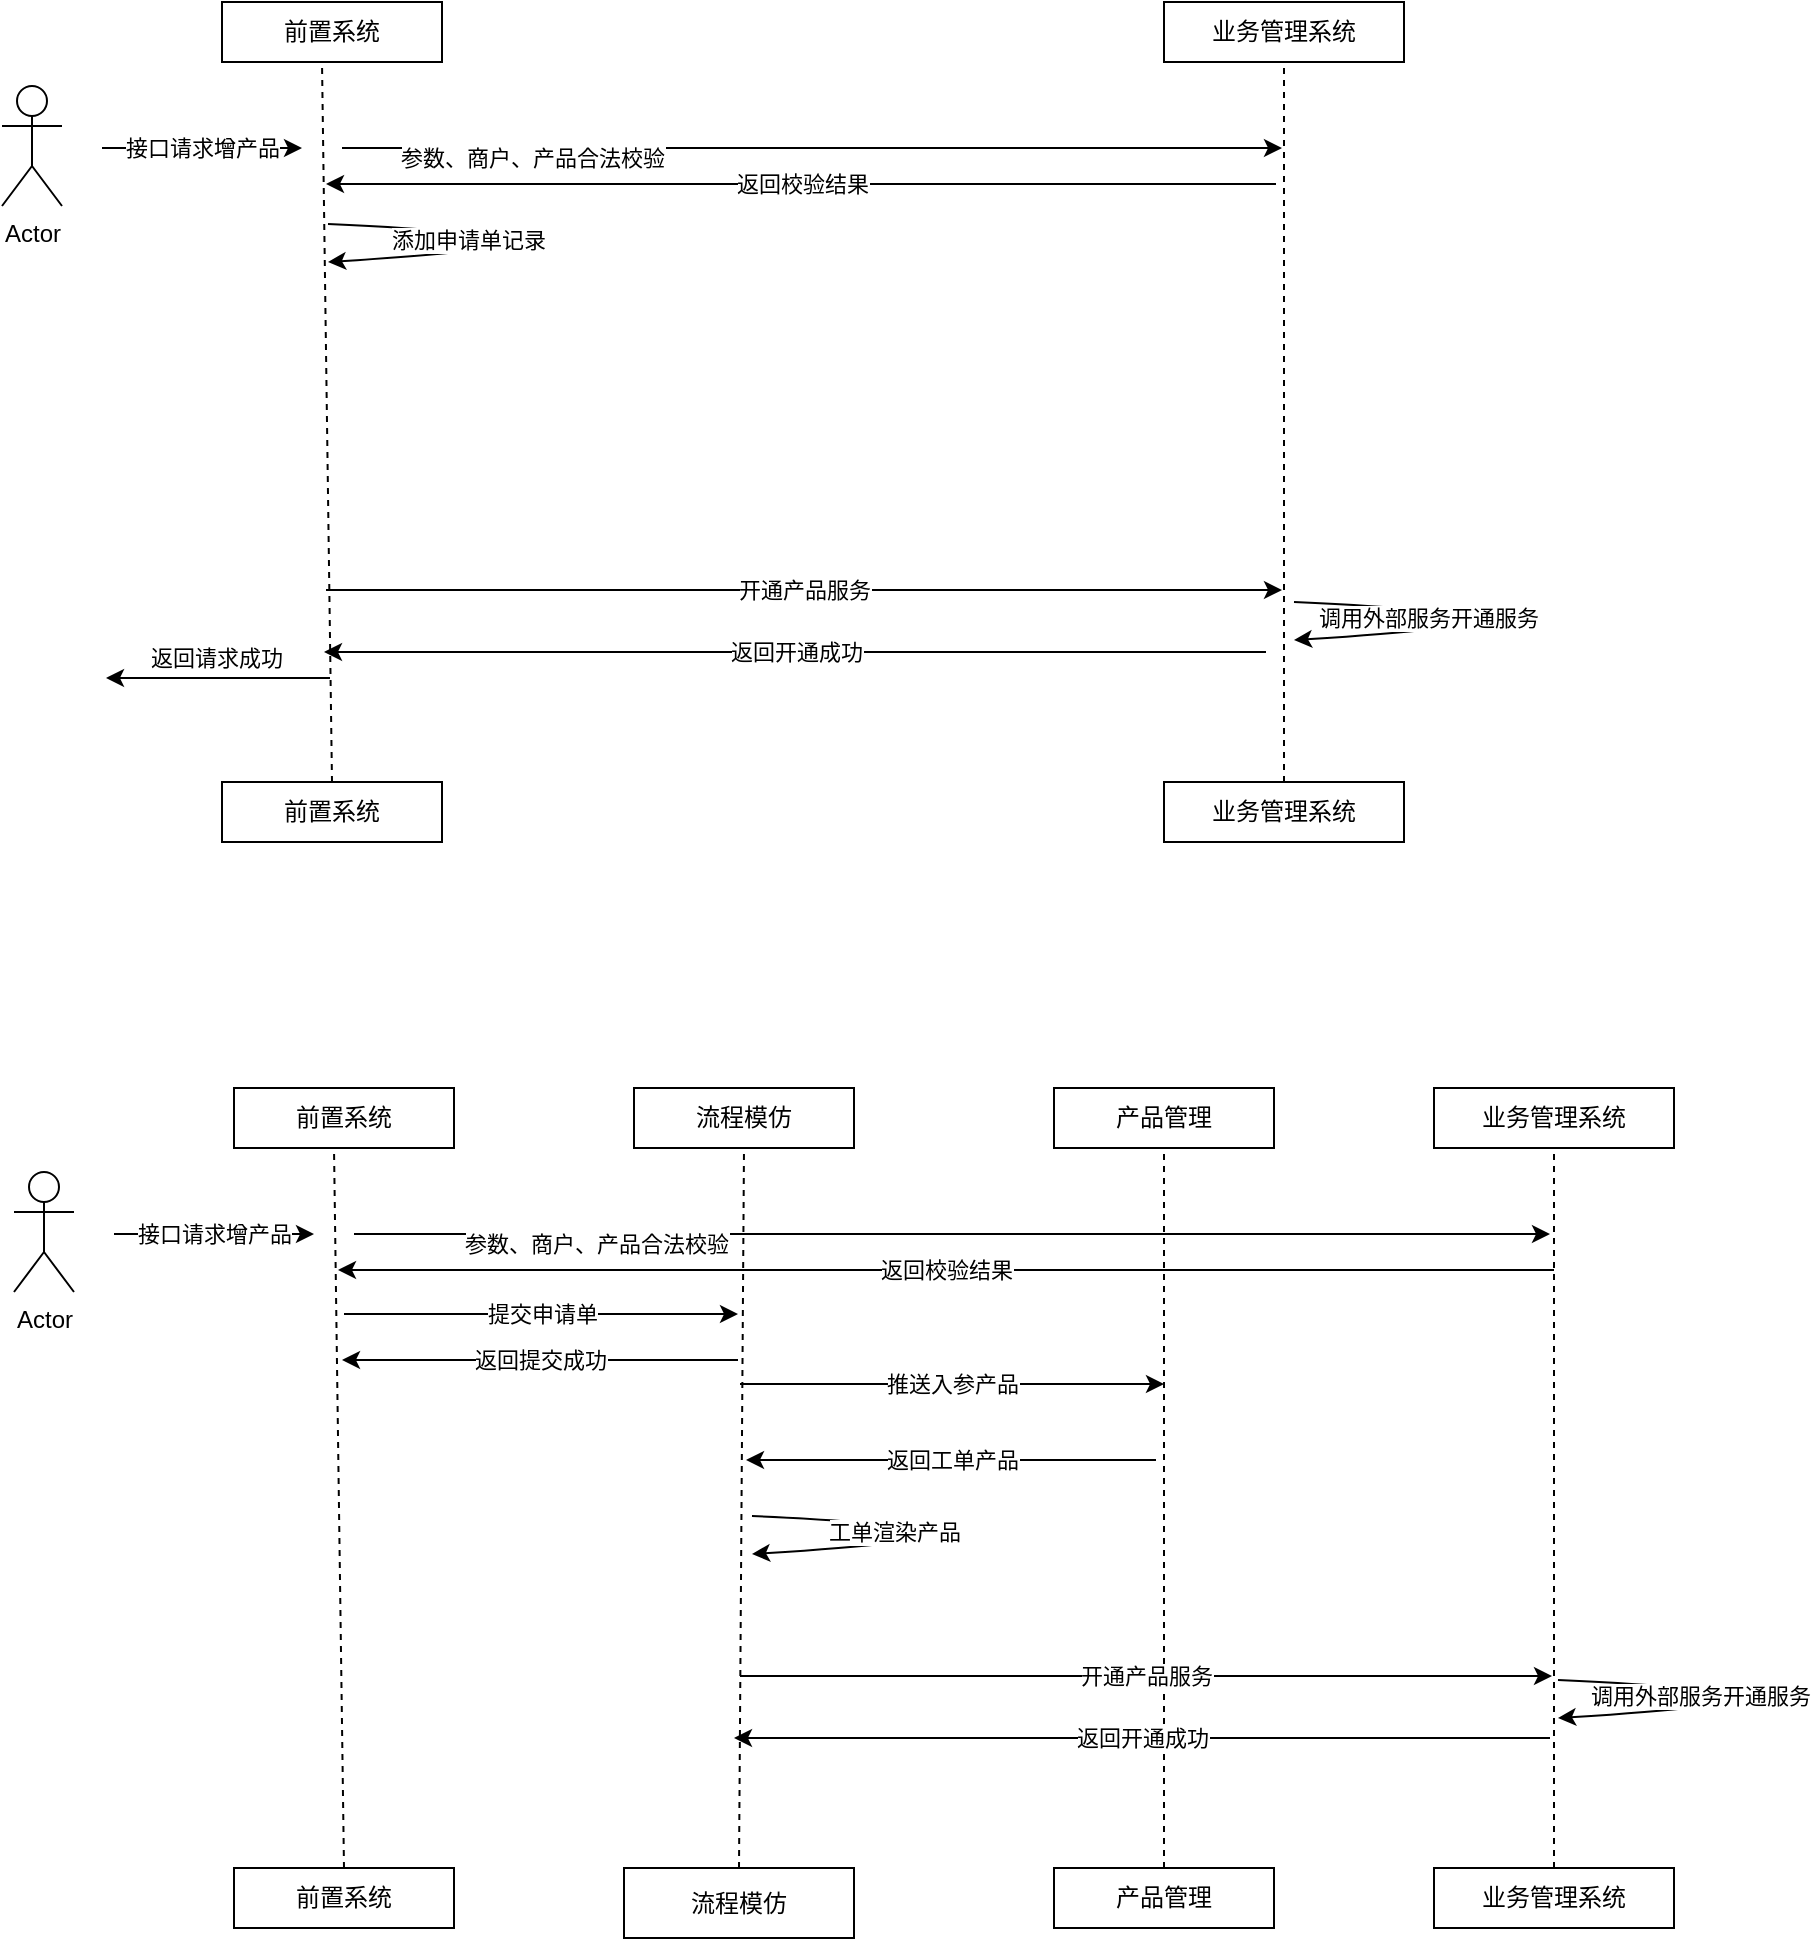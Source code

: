 <mxfile version="13.7.5" type="github" pages="4">
  <diagram id="dcZRmskp8YOQ7ZgXU7Ep" name="时序图">
    <mxGraphModel dx="1634" dy="516" grid="0" gridSize="10" guides="1" tooltips="1" connect="1" arrows="1" fold="1" page="1" pageScale="1" pageWidth="827" pageHeight="1169" math="0" shadow="0">
      <root>
        <mxCell id="0" />
        <mxCell id="1" parent="0" />
        <mxCell id="wiAkDp6cGyL-RK2swN6n-8" value="前置系统" style="rounded=0;whiteSpace=wrap;html=1;" parent="1" vertex="1">
          <mxGeometry x="60" y="220" width="110" height="30" as="geometry" />
        </mxCell>
        <mxCell id="wiAkDp6cGyL-RK2swN6n-9" value="前置系统" style="rounded=0;whiteSpace=wrap;html=1;" parent="1" vertex="1">
          <mxGeometry x="60" y="610" width="110" height="30" as="geometry" />
        </mxCell>
        <mxCell id="wiAkDp6cGyL-RK2swN6n-10" value="" style="endArrow=none;dashed=1;html=1;exitX=0.5;exitY=0;exitDx=0;exitDy=0;" parent="1" source="wiAkDp6cGyL-RK2swN6n-9" edge="1">
          <mxGeometry width="50" height="50" relative="1" as="geometry">
            <mxPoint x="60" y="300" as="sourcePoint" />
            <mxPoint x="110" y="250" as="targetPoint" />
          </mxGeometry>
        </mxCell>
        <mxCell id="wiAkDp6cGyL-RK2swN6n-12" value="业务管理系统" style="rounded=0;whiteSpace=wrap;html=1;" parent="1" vertex="1">
          <mxGeometry x="531" y="220" width="120" height="30" as="geometry" />
        </mxCell>
        <mxCell id="wiAkDp6cGyL-RK2swN6n-13" value="业务管理系统" style="rounded=0;whiteSpace=wrap;html=1;" parent="1" vertex="1">
          <mxGeometry x="531" y="610" width="120" height="30" as="geometry" />
        </mxCell>
        <mxCell id="wiAkDp6cGyL-RK2swN6n-14" value="" style="endArrow=none;dashed=1;html=1;entryX=0.5;entryY=1;entryDx=0;entryDy=0;exitX=0.5;exitY=0;exitDx=0;exitDy=0;" parent="1" source="wiAkDp6cGyL-RK2swN6n-13" target="wiAkDp6cGyL-RK2swN6n-12" edge="1">
          <mxGeometry width="50" height="50" relative="1" as="geometry">
            <mxPoint x="381" y="430" as="sourcePoint" />
            <mxPoint x="431" y="380" as="targetPoint" />
          </mxGeometry>
        </mxCell>
        <mxCell id="wiAkDp6cGyL-RK2swN6n-18" value="Actor" style="shape=umlActor;verticalLabelPosition=bottom;verticalAlign=top;html=1;outlineConnect=0;" parent="1" vertex="1">
          <mxGeometry x="-50" y="262" width="30" height="60" as="geometry" />
        </mxCell>
        <mxCell id="wiAkDp6cGyL-RK2swN6n-20" value="" style="endArrow=classic;html=1;" parent="1" edge="1">
          <mxGeometry relative="1" as="geometry">
            <mxPoint y="293" as="sourcePoint" />
            <mxPoint x="100" y="293" as="targetPoint" />
          </mxGeometry>
        </mxCell>
        <mxCell id="wiAkDp6cGyL-RK2swN6n-21" value="接口请求增产品" style="edgeLabel;resizable=0;html=1;align=center;verticalAlign=middle;" parent="wiAkDp6cGyL-RK2swN6n-20" connectable="0" vertex="1">
          <mxGeometry relative="1" as="geometry" />
        </mxCell>
        <mxCell id="wiAkDp6cGyL-RK2swN6n-22" value="" style="curved=1;endArrow=classic;html=1;" parent="1" edge="1">
          <mxGeometry width="50" height="50" relative="1" as="geometry">
            <mxPoint x="120" y="293" as="sourcePoint" />
            <mxPoint x="590" y="293" as="targetPoint" />
            <Array as="points" />
          </mxGeometry>
        </mxCell>
        <mxCell id="wiAkDp6cGyL-RK2swN6n-23" value="参数、商户、产品合法校验" style="edgeLabel;html=1;align=center;verticalAlign=middle;resizable=0;points=[];" parent="wiAkDp6cGyL-RK2swN6n-22" vertex="1" connectable="0">
          <mxGeometry x="-0.596" y="-5" relative="1" as="geometry">
            <mxPoint as="offset" />
          </mxGeometry>
        </mxCell>
        <mxCell id="wiAkDp6cGyL-RK2swN6n-33" value="" style="curved=1;endArrow=classic;html=1;" parent="1" edge="1">
          <mxGeometry width="50" height="50" relative="1" as="geometry">
            <mxPoint x="113" y="331" as="sourcePoint" />
            <mxPoint x="113" y="350" as="targetPoint" />
            <Array as="points">
              <mxPoint x="288" y="339" />
            </Array>
          </mxGeometry>
        </mxCell>
        <mxCell id="wiAkDp6cGyL-RK2swN6n-34" value="添加申请单记录" style="edgeLabel;html=1;align=center;verticalAlign=middle;resizable=0;points=[];" parent="wiAkDp6cGyL-RK2swN6n-33" vertex="1" connectable="0">
          <mxGeometry x="-0.596" y="-5" relative="1" as="geometry">
            <mxPoint x="-0.7" as="offset" />
          </mxGeometry>
        </mxCell>
        <mxCell id="wiAkDp6cGyL-RK2swN6n-35" value="" style="endArrow=classic;html=1;" parent="1" edge="1">
          <mxGeometry relative="1" as="geometry">
            <mxPoint x="112" y="514" as="sourcePoint" />
            <mxPoint x="590" y="514" as="targetPoint" />
          </mxGeometry>
        </mxCell>
        <mxCell id="wiAkDp6cGyL-RK2swN6n-36" value="开通产品服务" style="edgeLabel;resizable=0;html=1;align=center;verticalAlign=middle;" parent="wiAkDp6cGyL-RK2swN6n-35" connectable="0" vertex="1">
          <mxGeometry relative="1" as="geometry" />
        </mxCell>
        <mxCell id="wiAkDp6cGyL-RK2swN6n-39" value="" style="curved=1;endArrow=classic;html=1;" parent="1" edge="1">
          <mxGeometry width="50" height="50" relative="1" as="geometry">
            <mxPoint x="596" y="520" as="sourcePoint" />
            <mxPoint x="596" y="539" as="targetPoint" />
            <Array as="points">
              <mxPoint x="771" y="528" />
            </Array>
          </mxGeometry>
        </mxCell>
        <mxCell id="wiAkDp6cGyL-RK2swN6n-40" value="调用外部服务开通服务" style="edgeLabel;html=1;align=center;verticalAlign=middle;resizable=0;points=[];" parent="wiAkDp6cGyL-RK2swN6n-39" vertex="1" connectable="0">
          <mxGeometry x="-0.596" y="-5" relative="1" as="geometry">
            <mxPoint x="-3.7" as="offset" />
          </mxGeometry>
        </mxCell>
        <mxCell id="wiAkDp6cGyL-RK2swN6n-41" value="" style="endArrow=classic;html=1;" parent="1" edge="1">
          <mxGeometry relative="1" as="geometry">
            <mxPoint x="582" y="545" as="sourcePoint" />
            <mxPoint x="111" y="545" as="targetPoint" />
          </mxGeometry>
        </mxCell>
        <mxCell id="wiAkDp6cGyL-RK2swN6n-42" value="返回开通成功" style="edgeLabel;resizable=0;html=1;align=center;verticalAlign=middle;" parent="wiAkDp6cGyL-RK2swN6n-41" connectable="0" vertex="1">
          <mxGeometry relative="1" as="geometry" />
        </mxCell>
        <mxCell id="dpvnmPPhFNAYfwIcDkAV-1" value="" style="endArrow=classic;html=1;" edge="1" parent="1">
          <mxGeometry relative="1" as="geometry">
            <mxPoint x="587" y="311" as="sourcePoint" />
            <mxPoint x="112" y="311" as="targetPoint" />
          </mxGeometry>
        </mxCell>
        <mxCell id="dpvnmPPhFNAYfwIcDkAV-2" value="返回校验结果" style="edgeLabel;resizable=0;html=1;align=center;verticalAlign=middle;" connectable="0" vertex="1" parent="dpvnmPPhFNAYfwIcDkAV-1">
          <mxGeometry relative="1" as="geometry" />
        </mxCell>
        <mxCell id="_rtukoX8ipFsJ1d2kiW8-1" value="流程模仿" style="rounded=0;whiteSpace=wrap;html=1;" vertex="1" parent="1">
          <mxGeometry x="266" y="763" width="110" height="30" as="geometry" />
        </mxCell>
        <mxCell id="_rtukoX8ipFsJ1d2kiW8-2" value="流程模仿" style="whiteSpace=wrap;html=1;rounded=0;" vertex="1" parent="1">
          <mxGeometry x="261" y="1153" width="115" height="35" as="geometry" />
        </mxCell>
        <mxCell id="_rtukoX8ipFsJ1d2kiW8-3" value="前置系统" style="rounded=0;whiteSpace=wrap;html=1;" vertex="1" parent="1">
          <mxGeometry x="66" y="763" width="110" height="30" as="geometry" />
        </mxCell>
        <mxCell id="_rtukoX8ipFsJ1d2kiW8-4" value="前置系统" style="rounded=0;whiteSpace=wrap;html=1;" vertex="1" parent="1">
          <mxGeometry x="66" y="1153" width="110" height="30" as="geometry" />
        </mxCell>
        <mxCell id="_rtukoX8ipFsJ1d2kiW8-5" value="" style="endArrow=none;dashed=1;html=1;exitX=0.5;exitY=0;exitDx=0;exitDy=0;" edge="1" parent="1" source="_rtukoX8ipFsJ1d2kiW8-4">
          <mxGeometry width="50" height="50" relative="1" as="geometry">
            <mxPoint x="66" y="843" as="sourcePoint" />
            <mxPoint x="116" y="793" as="targetPoint" />
          </mxGeometry>
        </mxCell>
        <mxCell id="_rtukoX8ipFsJ1d2kiW8-6" value="" style="endArrow=none;dashed=1;html=1;entryX=0.5;entryY=1;entryDx=0;entryDy=0;exitX=0.5;exitY=0;exitDx=0;exitDy=0;" edge="1" parent="1" source="_rtukoX8ipFsJ1d2kiW8-2" target="_rtukoX8ipFsJ1d2kiW8-1">
          <mxGeometry width="50" height="50" relative="1" as="geometry">
            <mxPoint x="286" y="973" as="sourcePoint" />
            <mxPoint x="336" y="923" as="targetPoint" />
          </mxGeometry>
        </mxCell>
        <mxCell id="_rtukoX8ipFsJ1d2kiW8-7" value="业务管理系统" style="rounded=0;whiteSpace=wrap;html=1;" vertex="1" parent="1">
          <mxGeometry x="666" y="763" width="120" height="30" as="geometry" />
        </mxCell>
        <mxCell id="_rtukoX8ipFsJ1d2kiW8-8" value="业务管理系统" style="rounded=0;whiteSpace=wrap;html=1;" vertex="1" parent="1">
          <mxGeometry x="666" y="1153" width="120" height="30" as="geometry" />
        </mxCell>
        <mxCell id="_rtukoX8ipFsJ1d2kiW8-9" value="" style="endArrow=none;dashed=1;html=1;entryX=0.5;entryY=1;entryDx=0;entryDy=0;exitX=0.5;exitY=0;exitDx=0;exitDy=0;" edge="1" parent="1" source="_rtukoX8ipFsJ1d2kiW8-8" target="_rtukoX8ipFsJ1d2kiW8-7">
          <mxGeometry width="50" height="50" relative="1" as="geometry">
            <mxPoint x="516" y="973" as="sourcePoint" />
            <mxPoint x="566" y="923" as="targetPoint" />
          </mxGeometry>
        </mxCell>
        <mxCell id="_rtukoX8ipFsJ1d2kiW8-10" value="产品管理" style="rounded=0;whiteSpace=wrap;html=1;" vertex="1" parent="1">
          <mxGeometry x="476" y="763" width="110" height="30" as="geometry" />
        </mxCell>
        <mxCell id="_rtukoX8ipFsJ1d2kiW8-11" value="产品管理" style="rounded=0;whiteSpace=wrap;html=1;" vertex="1" parent="1">
          <mxGeometry x="476" y="1153" width="110" height="30" as="geometry" />
        </mxCell>
        <mxCell id="_rtukoX8ipFsJ1d2kiW8-12" value="" style="endArrow=none;dashed=1;html=1;entryX=0.5;entryY=1;entryDx=0;entryDy=0;" edge="1" parent="1" source="_rtukoX8ipFsJ1d2kiW8-11" target="_rtukoX8ipFsJ1d2kiW8-10">
          <mxGeometry width="50" height="50" relative="1" as="geometry">
            <mxPoint x="496" y="953" as="sourcePoint" />
            <mxPoint x="546" y="903" as="targetPoint" />
          </mxGeometry>
        </mxCell>
        <mxCell id="_rtukoX8ipFsJ1d2kiW8-13" value="Actor" style="shape=umlActor;verticalLabelPosition=bottom;verticalAlign=top;html=1;outlineConnect=0;" vertex="1" parent="1">
          <mxGeometry x="-44" y="805" width="30" height="60" as="geometry" />
        </mxCell>
        <mxCell id="_rtukoX8ipFsJ1d2kiW8-14" value="" style="endArrow=classic;html=1;" edge="1" parent="1">
          <mxGeometry relative="1" as="geometry">
            <mxPoint x="6" y="836" as="sourcePoint" />
            <mxPoint x="106" y="836" as="targetPoint" />
          </mxGeometry>
        </mxCell>
        <mxCell id="_rtukoX8ipFsJ1d2kiW8-15" value="接口请求增产品" style="edgeLabel;resizable=0;html=1;align=center;verticalAlign=middle;" connectable="0" vertex="1" parent="_rtukoX8ipFsJ1d2kiW8-14">
          <mxGeometry relative="1" as="geometry" />
        </mxCell>
        <mxCell id="_rtukoX8ipFsJ1d2kiW8-16" value="" style="curved=1;endArrow=classic;html=1;" edge="1" parent="1">
          <mxGeometry width="50" height="50" relative="1" as="geometry">
            <mxPoint x="126" y="836" as="sourcePoint" />
            <mxPoint x="724" y="836" as="targetPoint" />
            <Array as="points" />
          </mxGeometry>
        </mxCell>
        <mxCell id="_rtukoX8ipFsJ1d2kiW8-17" value="参数、商户、产品合法校验" style="edgeLabel;html=1;align=center;verticalAlign=middle;resizable=0;points=[];" vertex="1" connectable="0" parent="_rtukoX8ipFsJ1d2kiW8-16">
          <mxGeometry x="-0.596" y="-5" relative="1" as="geometry">
            <mxPoint as="offset" />
          </mxGeometry>
        </mxCell>
        <mxCell id="_rtukoX8ipFsJ1d2kiW8-18" value="" style="endArrow=classic;html=1;" edge="1" parent="1">
          <mxGeometry relative="1" as="geometry">
            <mxPoint x="121" y="876" as="sourcePoint" />
            <mxPoint x="318" y="876" as="targetPoint" />
          </mxGeometry>
        </mxCell>
        <mxCell id="_rtukoX8ipFsJ1d2kiW8-19" value="提交申请单" style="edgeLabel;resizable=0;html=1;align=center;verticalAlign=middle;" connectable="0" vertex="1" parent="_rtukoX8ipFsJ1d2kiW8-18">
          <mxGeometry relative="1" as="geometry" />
        </mxCell>
        <mxCell id="_rtukoX8ipFsJ1d2kiW8-20" value="" style="endArrow=classic;html=1;" edge="1" parent="1">
          <mxGeometry relative="1" as="geometry">
            <mxPoint x="319" y="911" as="sourcePoint" />
            <mxPoint x="531" y="911" as="targetPoint" />
          </mxGeometry>
        </mxCell>
        <mxCell id="_rtukoX8ipFsJ1d2kiW8-21" value="推送入参产品" style="edgeLabel;resizable=0;html=1;align=center;verticalAlign=middle;" connectable="0" vertex="1" parent="_rtukoX8ipFsJ1d2kiW8-20">
          <mxGeometry relative="1" as="geometry" />
        </mxCell>
        <mxCell id="_rtukoX8ipFsJ1d2kiW8-22" value="" style="endArrow=classic;html=1;" edge="1" parent="1">
          <mxGeometry relative="1" as="geometry">
            <mxPoint x="527" y="949" as="sourcePoint" />
            <mxPoint x="322" y="949" as="targetPoint" />
          </mxGeometry>
        </mxCell>
        <mxCell id="_rtukoX8ipFsJ1d2kiW8-23" value="返回工单产品" style="edgeLabel;resizable=0;html=1;align=center;verticalAlign=middle;" connectable="0" vertex="1" parent="_rtukoX8ipFsJ1d2kiW8-22">
          <mxGeometry relative="1" as="geometry" />
        </mxCell>
        <mxCell id="_rtukoX8ipFsJ1d2kiW8-24" value="" style="curved=1;endArrow=classic;html=1;" edge="1" parent="1">
          <mxGeometry width="50" height="50" relative="1" as="geometry">
            <mxPoint x="325" y="977" as="sourcePoint" />
            <mxPoint x="325" y="996" as="targetPoint" />
            <Array as="points">
              <mxPoint x="500" y="985" />
            </Array>
          </mxGeometry>
        </mxCell>
        <mxCell id="_rtukoX8ipFsJ1d2kiW8-25" value="工单渲染产品" style="edgeLabel;html=1;align=center;verticalAlign=middle;resizable=0;points=[];" vertex="1" connectable="0" parent="_rtukoX8ipFsJ1d2kiW8-24">
          <mxGeometry x="-0.596" y="-5" relative="1" as="geometry">
            <mxPoint as="offset" />
          </mxGeometry>
        </mxCell>
        <mxCell id="_rtukoX8ipFsJ1d2kiW8-26" value="" style="endArrow=classic;html=1;" edge="1" parent="1">
          <mxGeometry relative="1" as="geometry">
            <mxPoint x="319" y="1057" as="sourcePoint" />
            <mxPoint x="725" y="1057" as="targetPoint" />
          </mxGeometry>
        </mxCell>
        <mxCell id="_rtukoX8ipFsJ1d2kiW8-27" value="开通产品服务" style="edgeLabel;resizable=0;html=1;align=center;verticalAlign=middle;" connectable="0" vertex="1" parent="_rtukoX8ipFsJ1d2kiW8-26">
          <mxGeometry relative="1" as="geometry" />
        </mxCell>
        <mxCell id="_rtukoX8ipFsJ1d2kiW8-28" value="" style="curved=1;endArrow=classic;html=1;" edge="1" parent="1">
          <mxGeometry width="50" height="50" relative="1" as="geometry">
            <mxPoint x="728" y="1059" as="sourcePoint" />
            <mxPoint x="728" y="1078" as="targetPoint" />
            <Array as="points">
              <mxPoint x="903" y="1067" />
            </Array>
          </mxGeometry>
        </mxCell>
        <mxCell id="_rtukoX8ipFsJ1d2kiW8-29" value="调用外部服务开通服务" style="edgeLabel;html=1;align=center;verticalAlign=middle;resizable=0;points=[];" vertex="1" connectable="0" parent="_rtukoX8ipFsJ1d2kiW8-28">
          <mxGeometry x="-0.596" y="-5" relative="1" as="geometry">
            <mxPoint as="offset" />
          </mxGeometry>
        </mxCell>
        <mxCell id="_rtukoX8ipFsJ1d2kiW8-30" value="" style="endArrow=classic;html=1;" edge="1" parent="1">
          <mxGeometry relative="1" as="geometry">
            <mxPoint x="724" y="1088" as="sourcePoint" />
            <mxPoint x="316" y="1088" as="targetPoint" />
          </mxGeometry>
        </mxCell>
        <mxCell id="_rtukoX8ipFsJ1d2kiW8-31" value="返回开通成功" style="edgeLabel;resizable=0;html=1;align=center;verticalAlign=middle;" connectable="0" vertex="1" parent="_rtukoX8ipFsJ1d2kiW8-30">
          <mxGeometry relative="1" as="geometry" />
        </mxCell>
        <mxCell id="_rtukoX8ipFsJ1d2kiW8-32" value="" style="endArrow=classic;html=1;" edge="1" parent="1">
          <mxGeometry relative="1" as="geometry">
            <mxPoint x="318" y="899" as="sourcePoint" />
            <mxPoint x="120" y="899" as="targetPoint" />
          </mxGeometry>
        </mxCell>
        <mxCell id="_rtukoX8ipFsJ1d2kiW8-33" value="返回提交成功" style="edgeLabel;resizable=0;html=1;align=center;verticalAlign=middle;" connectable="0" vertex="1" parent="_rtukoX8ipFsJ1d2kiW8-32">
          <mxGeometry relative="1" as="geometry" />
        </mxCell>
        <mxCell id="_rtukoX8ipFsJ1d2kiW8-34" value="" style="endArrow=classic;html=1;" edge="1" parent="1">
          <mxGeometry relative="1" as="geometry">
            <mxPoint x="726" y="854" as="sourcePoint" />
            <mxPoint x="118" y="854" as="targetPoint" />
          </mxGeometry>
        </mxCell>
        <mxCell id="_rtukoX8ipFsJ1d2kiW8-35" value="返回校验结果" style="edgeLabel;resizable=0;html=1;align=center;verticalAlign=middle;" connectable="0" vertex="1" parent="_rtukoX8ipFsJ1d2kiW8-34">
          <mxGeometry relative="1" as="geometry" />
        </mxCell>
        <mxCell id="_rtukoX8ipFsJ1d2kiW8-36" value="" style="endArrow=classic;html=1;" edge="1" parent="1">
          <mxGeometry relative="1" as="geometry">
            <mxPoint x="114" y="558" as="sourcePoint" />
            <mxPoint x="2" y="558" as="targetPoint" />
          </mxGeometry>
        </mxCell>
        <mxCell id="_rtukoX8ipFsJ1d2kiW8-37" value="返回请求成功" style="edgeLabel;resizable=0;html=1;align=center;verticalAlign=middle;" connectable="0" vertex="1" parent="_rtukoX8ipFsJ1d2kiW8-36">
          <mxGeometry relative="1" as="geometry">
            <mxPoint x="-1" y="-10" as="offset" />
          </mxGeometry>
        </mxCell>
      </root>
    </mxGraphModel>
  </diagram>
  <diagram id="Jtzy0D6wsfil-4vrEozO" name="表设计">
    <mxGraphModel dx="807" dy="516" grid="1" gridSize="10" guides="1" tooltips="1" connect="1" arrows="1" fold="1" page="1" pageScale="1" pageWidth="827" pageHeight="1169" math="0" shadow="0">
      <root>
        <mxCell id="JHiMd2rfB6sixAHcXvbN-0" />
        <mxCell id="JHiMd2rfB6sixAHcXvbN-1" parent="JHiMd2rfB6sixAHcXvbN-0" />
        <mxCell id="NxZWU2OpMrFfuf_eTZ7z-207" value="" style="shape=table;html=1;whiteSpace=wrap;startSize=0;container=1;collapsible=0;childLayout=tableLayout;" vertex="1" parent="JHiMd2rfB6sixAHcXvbN-1">
          <mxGeometry x="220" y="130" width="466" height="560" as="geometry" />
        </mxCell>
        <mxCell id="NxZWU2OpMrFfuf_eTZ7z-208" value="" style="shape=partialRectangle;html=1;whiteSpace=wrap;collapsible=0;dropTarget=0;pointerEvents=0;fillColor=none;top=0;left=0;bottom=0;right=0;points=[[0,0.5],[1,0.5]];portConstraint=eastwest;" vertex="1" parent="NxZWU2OpMrFfuf_eTZ7z-207">
          <mxGeometry width="466" height="40" as="geometry" />
        </mxCell>
        <mxCell id="NxZWU2OpMrFfuf_eTZ7z-209" value="字段" style="shape=partialRectangle;html=1;whiteSpace=wrap;connectable=0;overflow=hidden;fillColor=none;top=0;left=0;bottom=0;right=0;" vertex="1" parent="NxZWU2OpMrFfuf_eTZ7z-208">
          <mxGeometry width="120" height="40" as="geometry" />
        </mxCell>
        <mxCell id="NxZWU2OpMrFfuf_eTZ7z-210" value="类型" style="shape=partialRectangle;html=1;whiteSpace=wrap;connectable=0;overflow=hidden;fillColor=none;top=0;left=0;bottom=0;right=0;" vertex="1" parent="NxZWU2OpMrFfuf_eTZ7z-208">
          <mxGeometry x="120" width="86" height="40" as="geometry" />
        </mxCell>
        <mxCell id="NxZWU2OpMrFfuf_eTZ7z-211" value="注释" style="shape=partialRectangle;html=1;whiteSpace=wrap;connectable=0;overflow=hidden;fillColor=none;top=0;left=0;bottom=0;right=0;" vertex="1" parent="NxZWU2OpMrFfuf_eTZ7z-208">
          <mxGeometry x="206" width="130" height="40" as="geometry" />
        </mxCell>
        <mxCell id="NxZWU2OpMrFfuf_eTZ7z-244" value="说明" style="shape=partialRectangle;html=1;whiteSpace=wrap;connectable=0;overflow=hidden;fillColor=none;top=0;left=0;bottom=0;right=0;" vertex="1" parent="NxZWU2OpMrFfuf_eTZ7z-208">
          <mxGeometry x="336" width="130" height="40" as="geometry" />
        </mxCell>
        <mxCell id="NxZWU2OpMrFfuf_eTZ7z-212" value="" style="shape=partialRectangle;html=1;whiteSpace=wrap;collapsible=0;dropTarget=0;pointerEvents=0;fillColor=none;top=0;left=0;bottom=0;right=0;points=[[0,0.5],[1,0.5]];portConstraint=eastwest;" vertex="1" parent="NxZWU2OpMrFfuf_eTZ7z-207">
          <mxGeometry y="40" width="466" height="40" as="geometry" />
        </mxCell>
        <mxCell id="NxZWU2OpMrFfuf_eTZ7z-213" value="bigint" style="shape=partialRectangle;html=1;whiteSpace=wrap;connectable=0;overflow=hidden;fillColor=none;top=0;left=0;bottom=0;right=0;" vertex="1" parent="NxZWU2OpMrFfuf_eTZ7z-212">
          <mxGeometry width="120" height="40" as="geometry" />
        </mxCell>
        <mxCell id="NxZWU2OpMrFfuf_eTZ7z-214" value="bigint" style="shape=partialRectangle;html=1;whiteSpace=wrap;connectable=0;overflow=hidden;fillColor=none;top=0;left=0;bottom=0;right=0;" vertex="1" parent="NxZWU2OpMrFfuf_eTZ7z-212">
          <mxGeometry x="120" width="86" height="40" as="geometry" />
        </mxCell>
        <mxCell id="NxZWU2OpMrFfuf_eTZ7z-215" value="主键" style="shape=partialRectangle;html=1;whiteSpace=wrap;connectable=0;overflow=hidden;fillColor=none;top=0;left=0;bottom=0;right=0;" vertex="1" parent="NxZWU2OpMrFfuf_eTZ7z-212">
          <mxGeometry x="206" width="130" height="40" as="geometry" />
        </mxCell>
        <mxCell id="NxZWU2OpMrFfuf_eTZ7z-245" value="主键" style="shape=partialRectangle;html=1;whiteSpace=wrap;connectable=0;overflow=hidden;fillColor=none;top=0;left=0;bottom=0;right=0;" vertex="1" parent="NxZWU2OpMrFfuf_eTZ7z-212">
          <mxGeometry x="336" width="130" height="40" as="geometry" />
        </mxCell>
        <mxCell id="NxZWU2OpMrFfuf_eTZ7z-265" style="shape=partialRectangle;html=1;whiteSpace=wrap;collapsible=0;dropTarget=0;pointerEvents=0;fillColor=none;top=0;left=0;bottom=0;right=0;points=[[0,0.5],[1,0.5]];portConstraint=eastwest;" vertex="1" parent="NxZWU2OpMrFfuf_eTZ7z-207">
          <mxGeometry y="80" width="466" height="40" as="geometry" />
        </mxCell>
        <mxCell id="NxZWU2OpMrFfuf_eTZ7z-266" value="version" style="shape=partialRectangle;html=1;whiteSpace=wrap;connectable=0;overflow=hidden;fillColor=none;top=0;left=0;bottom=0;right=0;" vertex="1" parent="NxZWU2OpMrFfuf_eTZ7z-265">
          <mxGeometry width="120" height="40" as="geometry" />
        </mxCell>
        <mxCell id="NxZWU2OpMrFfuf_eTZ7z-267" value="bigint" style="shape=partialRectangle;html=1;whiteSpace=wrap;connectable=0;overflow=hidden;fillColor=none;top=0;left=0;bottom=0;right=0;" vertex="1" parent="NxZWU2OpMrFfuf_eTZ7z-265">
          <mxGeometry x="120" width="86" height="40" as="geometry" />
        </mxCell>
        <mxCell id="NxZWU2OpMrFfuf_eTZ7z-268" value="版本号" style="shape=partialRectangle;html=1;whiteSpace=wrap;connectable=0;overflow=hidden;fillColor=none;top=0;left=0;bottom=0;right=0;" vertex="1" parent="NxZWU2OpMrFfuf_eTZ7z-265">
          <mxGeometry x="206" width="130" height="40" as="geometry" />
        </mxCell>
        <mxCell id="NxZWU2OpMrFfuf_eTZ7z-269" style="shape=partialRectangle;html=1;whiteSpace=wrap;connectable=0;overflow=hidden;fillColor=none;top=0;left=0;bottom=0;right=0;" vertex="1" parent="NxZWU2OpMrFfuf_eTZ7z-265">
          <mxGeometry x="336" width="130" height="40" as="geometry" />
        </mxCell>
        <mxCell id="NxZWU2OpMrFfuf_eTZ7z-270" style="shape=partialRectangle;html=1;whiteSpace=wrap;collapsible=0;dropTarget=0;pointerEvents=0;fillColor=none;top=0;left=0;bottom=0;right=0;points=[[0,0.5],[1,0.5]];portConstraint=eastwest;" vertex="1" parent="NxZWU2OpMrFfuf_eTZ7z-207">
          <mxGeometry y="120" width="466" height="40" as="geometry" />
        </mxCell>
        <mxCell id="NxZWU2OpMrFfuf_eTZ7z-271" value="create_time" style="shape=partialRectangle;html=1;whiteSpace=wrap;connectable=0;overflow=hidden;fillColor=none;top=0;left=0;bottom=0;right=0;" vertex="1" parent="NxZWU2OpMrFfuf_eTZ7z-270">
          <mxGeometry width="120" height="40" as="geometry" />
        </mxCell>
        <mxCell id="NxZWU2OpMrFfuf_eTZ7z-272" value="&lt;span&gt;datetime&lt;/span&gt;" style="shape=partialRectangle;html=1;whiteSpace=wrap;connectable=0;overflow=hidden;fillColor=none;top=0;left=0;bottom=0;right=0;" vertex="1" parent="NxZWU2OpMrFfuf_eTZ7z-270">
          <mxGeometry x="120" width="86" height="40" as="geometry" />
        </mxCell>
        <mxCell id="NxZWU2OpMrFfuf_eTZ7z-273" value="创建时间" style="shape=partialRectangle;html=1;whiteSpace=wrap;connectable=0;overflow=hidden;fillColor=none;top=0;left=0;bottom=0;right=0;" vertex="1" parent="NxZWU2OpMrFfuf_eTZ7z-270">
          <mxGeometry x="206" width="130" height="40" as="geometry" />
        </mxCell>
        <mxCell id="NxZWU2OpMrFfuf_eTZ7z-274" style="shape=partialRectangle;html=1;whiteSpace=wrap;connectable=0;overflow=hidden;fillColor=none;top=0;left=0;bottom=0;right=0;" vertex="1" parent="NxZWU2OpMrFfuf_eTZ7z-270">
          <mxGeometry x="336" width="130" height="40" as="geometry" />
        </mxCell>
        <mxCell id="NxZWU2OpMrFfuf_eTZ7z-275" style="shape=partialRectangle;html=1;whiteSpace=wrap;collapsible=0;dropTarget=0;pointerEvents=0;fillColor=none;top=0;left=0;bottom=0;right=0;points=[[0,0.5],[1,0.5]];portConstraint=eastwest;" vertex="1" parent="NxZWU2OpMrFfuf_eTZ7z-207">
          <mxGeometry y="160" width="466" height="40" as="geometry" />
        </mxCell>
        <mxCell id="NxZWU2OpMrFfuf_eTZ7z-276" value="last_modify_time" style="shape=partialRectangle;html=1;whiteSpace=wrap;connectable=0;overflow=hidden;fillColor=none;top=0;left=0;bottom=0;right=0;" vertex="1" parent="NxZWU2OpMrFfuf_eTZ7z-275">
          <mxGeometry width="120" height="40" as="geometry" />
        </mxCell>
        <mxCell id="NxZWU2OpMrFfuf_eTZ7z-277" value="&lt;span&gt;datetime&lt;/span&gt;" style="shape=partialRectangle;html=1;whiteSpace=wrap;connectable=0;overflow=hidden;fillColor=none;top=0;left=0;bottom=0;right=0;" vertex="1" parent="NxZWU2OpMrFfuf_eTZ7z-275">
          <mxGeometry x="120" width="86" height="40" as="geometry" />
        </mxCell>
        <mxCell id="NxZWU2OpMrFfuf_eTZ7z-278" value="最后更新时间" style="shape=partialRectangle;html=1;whiteSpace=wrap;connectable=0;overflow=hidden;fillColor=none;top=0;left=0;bottom=0;right=0;" vertex="1" parent="NxZWU2OpMrFfuf_eTZ7z-275">
          <mxGeometry x="206" width="130" height="40" as="geometry" />
        </mxCell>
        <mxCell id="NxZWU2OpMrFfuf_eTZ7z-279" style="shape=partialRectangle;html=1;whiteSpace=wrap;connectable=0;overflow=hidden;fillColor=none;top=0;left=0;bottom=0;right=0;" vertex="1" parent="NxZWU2OpMrFfuf_eTZ7z-275">
          <mxGeometry x="336" width="130" height="40" as="geometry" />
        </mxCell>
        <mxCell id="NxZWU2OpMrFfuf_eTZ7z-253" style="shape=partialRectangle;html=1;whiteSpace=wrap;collapsible=0;dropTarget=0;pointerEvents=0;fillColor=none;top=0;left=0;bottom=0;right=0;points=[[0,0.5],[1,0.5]];portConstraint=eastwest;" vertex="1" parent="NxZWU2OpMrFfuf_eTZ7z-207">
          <mxGeometry y="200" width="466" height="40" as="geometry" />
        </mxCell>
        <mxCell id="NxZWU2OpMrFfuf_eTZ7z-254" value="application_no" style="shape=partialRectangle;html=1;whiteSpace=wrap;connectable=0;overflow=hidden;fillColor=none;top=0;left=0;bottom=0;right=0;" vertex="1" parent="NxZWU2OpMrFfuf_eTZ7z-253">
          <mxGeometry width="120" height="40" as="geometry" />
        </mxCell>
        <mxCell id="NxZWU2OpMrFfuf_eTZ7z-255" value="&lt;span&gt;varchar&lt;/span&gt;" style="shape=partialRectangle;html=1;whiteSpace=wrap;connectable=0;overflow=hidden;fillColor=none;top=0;left=0;bottom=0;right=0;" vertex="1" parent="NxZWU2OpMrFfuf_eTZ7z-253">
          <mxGeometry x="120" width="86" height="40" as="geometry" />
        </mxCell>
        <mxCell id="NxZWU2OpMrFfuf_eTZ7z-256" value="工单号" style="shape=partialRectangle;html=1;whiteSpace=wrap;connectable=0;overflow=hidden;fillColor=none;top=0;left=0;bottom=0;right=0;" vertex="1" parent="NxZWU2OpMrFfuf_eTZ7z-253">
          <mxGeometry x="206" width="130" height="40" as="geometry" />
        </mxCell>
        <mxCell id="NxZWU2OpMrFfuf_eTZ7z-257" style="shape=partialRectangle;html=1;whiteSpace=wrap;connectable=0;overflow=hidden;fillColor=none;top=0;left=0;bottom=0;right=0;" vertex="1" parent="NxZWU2OpMrFfuf_eTZ7z-253">
          <mxGeometry x="336" width="130" height="40" as="geometry" />
        </mxCell>
        <mxCell id="NxZWU2OpMrFfuf_eTZ7z-258" style="shape=partialRectangle;html=1;whiteSpace=wrap;collapsible=0;dropTarget=0;pointerEvents=0;fillColor=none;top=0;left=0;bottom=0;right=0;points=[[0,0.5],[1,0.5]];portConstraint=eastwest;" vertex="1" parent="NxZWU2OpMrFfuf_eTZ7z-207">
          <mxGeometry y="240" width="466" height="40" as="geometry" />
        </mxCell>
        <mxCell id="NxZWU2OpMrFfuf_eTZ7z-259" value="application_name" style="shape=partialRectangle;html=1;whiteSpace=wrap;connectable=0;overflow=hidden;fillColor=none;top=0;left=0;bottom=0;right=0;" vertex="1" parent="NxZWU2OpMrFfuf_eTZ7z-258">
          <mxGeometry width="120" height="40" as="geometry" />
        </mxCell>
        <mxCell id="NxZWU2OpMrFfuf_eTZ7z-260" value="&lt;span&gt;varchar&lt;/span&gt;" style="shape=partialRectangle;html=1;whiteSpace=wrap;connectable=0;overflow=hidden;fillColor=none;top=0;left=0;bottom=0;right=0;" vertex="1" parent="NxZWU2OpMrFfuf_eTZ7z-258">
          <mxGeometry x="120" width="86" height="40" as="geometry" />
        </mxCell>
        <mxCell id="NxZWU2OpMrFfuf_eTZ7z-261" value="工单名称" style="shape=partialRectangle;html=1;whiteSpace=wrap;connectable=0;overflow=hidden;fillColor=none;top=0;left=0;bottom=0;right=0;" vertex="1" parent="NxZWU2OpMrFfuf_eTZ7z-258">
          <mxGeometry x="206" width="130" height="40" as="geometry" />
        </mxCell>
        <mxCell id="NxZWU2OpMrFfuf_eTZ7z-262" style="shape=partialRectangle;html=1;whiteSpace=wrap;connectable=0;overflow=hidden;fillColor=none;top=0;left=0;bottom=0;right=0;" vertex="1" parent="NxZWU2OpMrFfuf_eTZ7z-258">
          <mxGeometry x="336" width="130" height="40" as="geometry" />
        </mxCell>
        <mxCell id="NxZWU2OpMrFfuf_eTZ7z-216" value="" style="shape=partialRectangle;html=1;whiteSpace=wrap;collapsible=0;dropTarget=0;pointerEvents=0;fillColor=none;top=0;left=0;bottom=0;right=0;points=[[0,0.5],[1,0.5]];portConstraint=eastwest;" vertex="1" parent="NxZWU2OpMrFfuf_eTZ7z-207">
          <mxGeometry y="280" width="466" height="40" as="geometry" />
        </mxCell>
        <mxCell id="NxZWU2OpMrFfuf_eTZ7z-217" value="&lt;span&gt;request_no&lt;/span&gt;" style="shape=partialRectangle;html=1;whiteSpace=wrap;connectable=0;overflow=hidden;fillColor=none;top=0;left=0;bottom=0;right=0;" vertex="1" parent="NxZWU2OpMrFfuf_eTZ7z-216">
          <mxGeometry width="120" height="40" as="geometry" />
        </mxCell>
        <mxCell id="NxZWU2OpMrFfuf_eTZ7z-218" value="varchar" style="shape=partialRectangle;html=1;whiteSpace=wrap;connectable=0;overflow=hidden;fillColor=none;top=0;left=0;bottom=0;right=0;" vertex="1" parent="NxZWU2OpMrFfuf_eTZ7z-216">
          <mxGeometry x="120" width="86" height="40" as="geometry" />
        </mxCell>
        <mxCell id="NxZWU2OpMrFfuf_eTZ7z-219" value="&lt;span style=&quot;color: rgb(30 , 30 , 30) ; font-family: , &amp;#34;pingfang sc&amp;#34; , sans-serif ; font-size: 13px ; text-align: justify&quot;&gt;请求号&lt;/span&gt;" style="shape=partialRectangle;html=1;whiteSpace=wrap;connectable=0;overflow=hidden;fillColor=none;top=0;left=0;bottom=0;right=0;" vertex="1" parent="NxZWU2OpMrFfuf_eTZ7z-216">
          <mxGeometry x="206" width="130" height="40" as="geometry" />
        </mxCell>
        <mxCell id="NxZWU2OpMrFfuf_eTZ7z-246" value="普通索引" style="shape=partialRectangle;html=1;whiteSpace=wrap;connectable=0;overflow=hidden;fillColor=none;top=0;left=0;bottom=0;right=0;" vertex="1" parent="NxZWU2OpMrFfuf_eTZ7z-216">
          <mxGeometry x="336" width="130" height="40" as="geometry" />
        </mxCell>
        <mxCell id="NxZWU2OpMrFfuf_eTZ7z-220" value="" style="shape=partialRectangle;html=1;whiteSpace=wrap;collapsible=0;dropTarget=0;pointerEvents=0;fillColor=none;top=0;left=0;bottom=0;right=0;points=[[0,0.5],[1,0.5]];portConstraint=eastwest;" vertex="1" parent="NxZWU2OpMrFfuf_eTZ7z-207">
          <mxGeometry y="320" width="466" height="40" as="geometry" />
        </mxCell>
        <mxCell id="NxZWU2OpMrFfuf_eTZ7z-221" value="&lt;span&gt;merchant_no&lt;/span&gt;" style="shape=partialRectangle;html=1;whiteSpace=wrap;connectable=0;overflow=hidden;fillColor=none;top=0;left=0;bottom=0;right=0;" vertex="1" parent="NxZWU2OpMrFfuf_eTZ7z-220">
          <mxGeometry width="120" height="40" as="geometry" />
        </mxCell>
        <mxCell id="NxZWU2OpMrFfuf_eTZ7z-222" value="varchar" style="shape=partialRectangle;html=1;whiteSpace=wrap;connectable=0;overflow=hidden;fillColor=none;top=0;left=0;bottom=0;right=0;" vertex="1" parent="NxZWU2OpMrFfuf_eTZ7z-220">
          <mxGeometry x="120" width="86" height="40" as="geometry" />
        </mxCell>
        <mxCell id="NxZWU2OpMrFfuf_eTZ7z-223" value="&lt;span style=&quot;color: rgb(30 , 30 , 30) ; font-family: , &amp;#34;pingfang sc&amp;#34; , sans-serif ; font-size: 13px ; text-align: justify&quot;&gt;商户编号&lt;/span&gt;" style="shape=partialRectangle;html=1;whiteSpace=wrap;connectable=0;overflow=hidden;fillColor=none;top=0;left=0;bottom=0;right=0;" vertex="1" parent="NxZWU2OpMrFfuf_eTZ7z-220">
          <mxGeometry x="206" width="130" height="40" as="geometry" />
        </mxCell>
        <mxCell id="NxZWU2OpMrFfuf_eTZ7z-247" value="普通索引" style="shape=partialRectangle;html=1;whiteSpace=wrap;connectable=0;overflow=hidden;fillColor=none;top=0;left=0;bottom=0;right=0;" vertex="1" parent="NxZWU2OpMrFfuf_eTZ7z-220">
          <mxGeometry x="336" width="130" height="40" as="geometry" />
        </mxCell>
        <mxCell id="NxZWU2OpMrFfuf_eTZ7z-224" value="" style="shape=partialRectangle;html=1;whiteSpace=wrap;collapsible=0;dropTarget=0;pointerEvents=0;fillColor=none;top=0;left=0;bottom=0;right=0;points=[[0,0.5],[1,0.5]];portConstraint=eastwest;" vertex="1" parent="NxZWU2OpMrFfuf_eTZ7z-207">
          <mxGeometry y="360" width="466" height="40" as="geometry" />
        </mxCell>
        <mxCell id="NxZWU2OpMrFfuf_eTZ7z-225" value="&lt;span&gt;product_code&lt;/span&gt;" style="shape=partialRectangle;html=1;whiteSpace=wrap;connectable=0;overflow=hidden;fillColor=none;top=0;left=0;bottom=0;right=0;" vertex="1" parent="NxZWU2OpMrFfuf_eTZ7z-224">
          <mxGeometry width="120" height="40" as="geometry" />
        </mxCell>
        <mxCell id="NxZWU2OpMrFfuf_eTZ7z-226" value="varchar" style="shape=partialRectangle;html=1;whiteSpace=wrap;connectable=0;overflow=hidden;fillColor=none;top=0;left=0;bottom=0;right=0;" vertex="1" parent="NxZWU2OpMrFfuf_eTZ7z-224">
          <mxGeometry x="120" width="86" height="40" as="geometry" />
        </mxCell>
        <mxCell id="NxZWU2OpMrFfuf_eTZ7z-227" value="&lt;span style=&quot;color: rgb(30 , 30 , 30) ; font-family: , &amp;#34;pingfang sc&amp;#34; , sans-serif ; font-size: 13px ; text-align: justify&quot;&gt;产品唯一码&lt;/span&gt;" style="shape=partialRectangle;html=1;whiteSpace=wrap;connectable=0;overflow=hidden;fillColor=none;top=0;left=0;bottom=0;right=0;" vertex="1" parent="NxZWU2OpMrFfuf_eTZ7z-224">
          <mxGeometry x="206" width="130" height="40" as="geometry" />
        </mxCell>
        <mxCell id="NxZWU2OpMrFfuf_eTZ7z-248" style="shape=partialRectangle;html=1;whiteSpace=wrap;connectable=0;overflow=hidden;fillColor=none;top=0;left=0;bottom=0;right=0;" vertex="1" parent="NxZWU2OpMrFfuf_eTZ7z-224">
          <mxGeometry x="336" width="130" height="40" as="geometry" />
        </mxCell>
        <mxCell id="NxZWU2OpMrFfuf_eTZ7z-228" value="" style="shape=partialRectangle;html=1;whiteSpace=wrap;collapsible=0;dropTarget=0;pointerEvents=0;fillColor=none;top=0;left=0;bottom=0;right=0;points=[[0,0.5],[1,0.5]];portConstraint=eastwest;" vertex="1" parent="NxZWU2OpMrFfuf_eTZ7z-207">
          <mxGeometry y="400" width="466" height="40" as="geometry" />
        </mxCell>
        <mxCell id="NxZWU2OpMrFfuf_eTZ7z-229" value="&lt;span&gt;accounting_strategy&lt;/span&gt;" style="shape=partialRectangle;html=1;whiteSpace=wrap;connectable=0;overflow=hidden;fillColor=none;top=0;left=0;bottom=0;right=0;" vertex="1" parent="NxZWU2OpMrFfuf_eTZ7z-228">
          <mxGeometry width="120" height="40" as="geometry" />
        </mxCell>
        <mxCell id="NxZWU2OpMrFfuf_eTZ7z-230" value="varchar" style="shape=partialRectangle;html=1;whiteSpace=wrap;connectable=0;overflow=hidden;fillColor=none;top=0;left=0;bottom=0;right=0;" vertex="1" parent="NxZWU2OpMrFfuf_eTZ7z-228">
          <mxGeometry x="120" width="86" height="40" as="geometry" />
        </mxCell>
        <mxCell id="NxZWU2OpMrFfuf_eTZ7z-231" value="计费策略" style="shape=partialRectangle;html=1;whiteSpace=wrap;connectable=0;overflow=hidden;fillColor=none;top=0;left=0;bottom=0;right=0;" vertex="1" parent="NxZWU2OpMrFfuf_eTZ7z-228">
          <mxGeometry x="206" width="130" height="40" as="geometry" />
        </mxCell>
        <mxCell id="NxZWU2OpMrFfuf_eTZ7z-249" style="shape=partialRectangle;html=1;whiteSpace=wrap;connectable=0;overflow=hidden;fillColor=none;top=0;left=0;bottom=0;right=0;" vertex="1" parent="NxZWU2OpMrFfuf_eTZ7z-228">
          <mxGeometry x="336" width="130" height="40" as="geometry" />
        </mxCell>
        <mxCell id="NxZWU2OpMrFfuf_eTZ7z-232" value="" style="shape=partialRectangle;html=1;whiteSpace=wrap;collapsible=0;dropTarget=0;pointerEvents=0;fillColor=none;top=0;left=0;bottom=0;right=0;points=[[0,0.5],[1,0.5]];portConstraint=eastwest;" vertex="1" parent="NxZWU2OpMrFfuf_eTZ7z-207">
          <mxGeometry y="440" width="466" height="40" as="geometry" />
        </mxCell>
        <mxCell id="NxZWU2OpMrFfuf_eTZ7z-233" value="&lt;span&gt;fixed&lt;/span&gt;" style="shape=partialRectangle;html=1;whiteSpace=wrap;connectable=0;overflow=hidden;fillColor=none;top=0;left=0;bottom=0;right=0;" vertex="1" parent="NxZWU2OpMrFfuf_eTZ7z-232">
          <mxGeometry width="120" height="40" as="geometry" />
        </mxCell>
        <mxCell id="NxZWU2OpMrFfuf_eTZ7z-234" value="varchar" style="shape=partialRectangle;html=1;whiteSpace=wrap;connectable=0;overflow=hidden;fillColor=none;top=0;left=0;bottom=0;right=0;" vertex="1" parent="NxZWU2OpMrFfuf_eTZ7z-232">
          <mxGeometry x="120" width="86" height="40" as="geometry" />
        </mxCell>
        <mxCell id="NxZWU2OpMrFfuf_eTZ7z-235" value="费率值" style="shape=partialRectangle;html=1;whiteSpace=wrap;connectable=0;overflow=hidden;fillColor=none;top=0;left=0;bottom=0;right=0;" vertex="1" parent="NxZWU2OpMrFfuf_eTZ7z-232">
          <mxGeometry x="206" width="130" height="40" as="geometry" />
        </mxCell>
        <mxCell id="NxZWU2OpMrFfuf_eTZ7z-250" style="shape=partialRectangle;html=1;whiteSpace=wrap;connectable=0;overflow=hidden;fillColor=none;top=0;left=0;bottom=0;right=0;" vertex="1" parent="NxZWU2OpMrFfuf_eTZ7z-232">
          <mxGeometry x="336" width="130" height="40" as="geometry" />
        </mxCell>
        <mxCell id="NxZWU2OpMrFfuf_eTZ7z-236" value="" style="shape=partialRectangle;html=1;whiteSpace=wrap;collapsible=0;dropTarget=0;pointerEvents=0;fillColor=none;top=0;left=0;bottom=0;right=0;points=[[0,0.5],[1,0.5]];portConstraint=eastwest;" vertex="1" parent="NxZWU2OpMrFfuf_eTZ7z-207">
          <mxGeometry y="480" width="466" height="40" as="geometry" />
        </mxCell>
        <mxCell id="NxZWU2OpMrFfuf_eTZ7z-237" value="&lt;span&gt;percent&lt;/span&gt;" style="shape=partialRectangle;html=1;whiteSpace=wrap;connectable=0;overflow=hidden;fillColor=none;top=0;left=0;bottom=0;right=0;" vertex="1" parent="NxZWU2OpMrFfuf_eTZ7z-236">
          <mxGeometry width="120" height="40" as="geometry" />
        </mxCell>
        <mxCell id="NxZWU2OpMrFfuf_eTZ7z-238" value="varchar" style="shape=partialRectangle;html=1;whiteSpace=wrap;connectable=0;overflow=hidden;fillColor=none;top=0;left=0;bottom=0;right=0;" vertex="1" parent="NxZWU2OpMrFfuf_eTZ7z-236">
          <mxGeometry x="120" width="86" height="40" as="geometry" />
        </mxCell>
        <mxCell id="NxZWU2OpMrFfuf_eTZ7z-239" value="百分比费率" style="shape=partialRectangle;html=1;whiteSpace=wrap;connectable=0;overflow=hidden;fillColor=none;top=0;left=0;bottom=0;right=0;" vertex="1" parent="NxZWU2OpMrFfuf_eTZ7z-236">
          <mxGeometry x="206" width="130" height="40" as="geometry" />
        </mxCell>
        <mxCell id="NxZWU2OpMrFfuf_eTZ7z-251" style="shape=partialRectangle;html=1;whiteSpace=wrap;connectable=0;overflow=hidden;fillColor=none;top=0;left=0;bottom=0;right=0;" vertex="1" parent="NxZWU2OpMrFfuf_eTZ7z-236">
          <mxGeometry x="336" width="130" height="40" as="geometry" />
        </mxCell>
        <mxCell id="NxZWU2OpMrFfuf_eTZ7z-240" style="shape=partialRectangle;html=1;whiteSpace=wrap;collapsible=0;dropTarget=0;pointerEvents=0;fillColor=none;top=0;left=0;bottom=0;right=0;points=[[0,0.5],[1,0.5]];portConstraint=eastwest;" vertex="1" parent="NxZWU2OpMrFfuf_eTZ7z-207">
          <mxGeometry y="520" width="466" height="40" as="geometry" />
        </mxCell>
        <mxCell id="NxZWU2OpMrFfuf_eTZ7z-241" value="&lt;span&gt;profit_percent&lt;/span&gt;" style="shape=partialRectangle;html=1;whiteSpace=wrap;connectable=0;overflow=hidden;fillColor=none;top=0;left=0;bottom=0;right=0;" vertex="1" parent="NxZWU2OpMrFfuf_eTZ7z-240">
          <mxGeometry width="120" height="40" as="geometry" />
        </mxCell>
        <mxCell id="NxZWU2OpMrFfuf_eTZ7z-242" value="varchar" style="shape=partialRectangle;html=1;whiteSpace=wrap;connectable=0;overflow=hidden;fillColor=none;top=0;left=0;bottom=0;right=0;" vertex="1" parent="NxZWU2OpMrFfuf_eTZ7z-240">
          <mxGeometry x="120" width="86" height="40" as="geometry" />
        </mxCell>
        <mxCell id="NxZWU2OpMrFfuf_eTZ7z-243" value="代理分润（saas必填）" style="shape=partialRectangle;html=1;whiteSpace=wrap;connectable=0;overflow=hidden;fillColor=none;top=0;left=0;bottom=0;right=0;" vertex="1" parent="NxZWU2OpMrFfuf_eTZ7z-240">
          <mxGeometry x="206" width="130" height="40" as="geometry" />
        </mxCell>
        <mxCell id="NxZWU2OpMrFfuf_eTZ7z-252" style="shape=partialRectangle;html=1;whiteSpace=wrap;connectable=0;overflow=hidden;fillColor=none;top=0;left=0;bottom=0;right=0;" vertex="1" parent="NxZWU2OpMrFfuf_eTZ7z-240">
          <mxGeometry x="336" width="130" height="40" as="geometry" />
        </mxCell>
      </root>
    </mxGraphModel>
  </diagram>
  <diagram id="HDPJRzUc70s01ERDeE9x" name="产品合法性校验流程图">
    <mxGraphModel dx="1634" dy="516" grid="1" gridSize="10" guides="1" tooltips="1" connect="1" arrows="1" fold="1" page="1" pageScale="1" pageWidth="827" pageHeight="1169" math="0" shadow="0">
      <root>
        <mxCell id="ogCLVzEwHubr8CHfSmQu-0" />
        <mxCell id="ogCLVzEwHubr8CHfSmQu-1" parent="ogCLVzEwHubr8CHfSmQu-0" />
        <mxCell id="LSL4i0tNR-0hNUZhMMNE-2" value="" style="edgeStyle=orthogonalEdgeStyle;rounded=0;orthogonalLoop=1;jettySize=auto;html=1;" edge="1" parent="ogCLVzEwHubr8CHfSmQu-1" source="ogCLVzEwHubr8CHfSmQu-2" target="LSL4i0tNR-0hNUZhMMNE-1">
          <mxGeometry relative="1" as="geometry" />
        </mxCell>
        <mxCell id="ogCLVzEwHubr8CHfSmQu-2" value="开始" style="strokeWidth=2;html=1;shape=mxgraph.flowchart.start_1;whiteSpace=wrap;" vertex="1" parent="ogCLVzEwHubr8CHfSmQu-1">
          <mxGeometry x="300" y="50" width="100" height="60" as="geometry" />
        </mxCell>
        <mxCell id="LSL4i0tNR-0hNUZhMMNE-5" value="" style="edgeStyle=orthogonalEdgeStyle;rounded=0;orthogonalLoop=1;jettySize=auto;html=1;" edge="1" parent="ogCLVzEwHubr8CHfSmQu-1" source="LSL4i0tNR-0hNUZhMMNE-0" target="LSL4i0tNR-0hNUZhMMNE-4">
          <mxGeometry relative="1" as="geometry" />
        </mxCell>
        <mxCell id="LSL4i0tNR-0hNUZhMMNE-6" value="是" style="edgeLabel;html=1;align=center;verticalAlign=middle;resizable=0;points=[];" vertex="1" connectable="0" parent="LSL4i0tNR-0hNUZhMMNE-5">
          <mxGeometry x="0.106" relative="1" as="geometry">
            <mxPoint as="offset" />
          </mxGeometry>
        </mxCell>
        <mxCell id="LSL4i0tNR-0hNUZhMMNE-22" value="" style="edgeStyle=orthogonalEdgeStyle;rounded=0;orthogonalLoop=1;jettySize=auto;html=1;" edge="1" parent="ogCLVzEwHubr8CHfSmQu-1" source="LSL4i0tNR-0hNUZhMMNE-0" target="LSL4i0tNR-0hNUZhMMNE-26">
          <mxGeometry relative="1" as="geometry">
            <mxPoint x="349" y="325" as="targetPoint" />
          </mxGeometry>
        </mxCell>
        <mxCell id="LSL4i0tNR-0hNUZhMMNE-23" value="否" style="edgeLabel;html=1;align=center;verticalAlign=middle;resizable=0;points=[];" vertex="1" connectable="0" parent="LSL4i0tNR-0hNUZhMMNE-22">
          <mxGeometry x="-0.35" relative="1" as="geometry">
            <mxPoint as="offset" />
          </mxGeometry>
        </mxCell>
        <mxCell id="LSL4i0tNR-0hNUZhMMNE-0" value="商户角色是否saas" style="strokeWidth=2;html=1;shape=mxgraph.flowchart.decision;whiteSpace=wrap;" vertex="1" parent="ogCLVzEwHubr8CHfSmQu-1">
          <mxGeometry x="284" y="230" width="130" height="60" as="geometry" />
        </mxCell>
        <mxCell id="LSL4i0tNR-0hNUZhMMNE-3" value="" style="edgeStyle=orthogonalEdgeStyle;rounded=0;orthogonalLoop=1;jettySize=auto;html=1;" edge="1" parent="ogCLVzEwHubr8CHfSmQu-1" source="LSL4i0tNR-0hNUZhMMNE-1" target="LSL4i0tNR-0hNUZhMMNE-0">
          <mxGeometry relative="1" as="geometry" />
        </mxCell>
        <mxCell id="LSL4i0tNR-0hNUZhMMNE-1" value="根据商编查询商户信息" style="whiteSpace=wrap;html=1;strokeWidth=2;" vertex="1" parent="ogCLVzEwHubr8CHfSmQu-1">
          <mxGeometry x="289" y="140" width="120" height="60" as="geometry" />
        </mxCell>
        <mxCell id="LSL4i0tNR-0hNUZhMMNE-8" value="" style="edgeStyle=orthogonalEdgeStyle;rounded=0;orthogonalLoop=1;jettySize=auto;html=1;" edge="1" parent="ogCLVzEwHubr8CHfSmQu-1" source="LSL4i0tNR-0hNUZhMMNE-4" target="LSL4i0tNR-0hNUZhMMNE-7">
          <mxGeometry relative="1" as="geometry" />
        </mxCell>
        <mxCell id="LSL4i0tNR-0hNUZhMMNE-4" value="查询产品管理服务，获取saas商户指导产品" style="whiteSpace=wrap;html=1;strokeWidth=2;" vertex="1" parent="ogCLVzEwHubr8CHfSmQu-1">
          <mxGeometry x="79" y="230" width="120" height="60" as="geometry" />
        </mxCell>
        <mxCell id="LSL4i0tNR-0hNUZhMMNE-12" style="edgeStyle=orthogonalEdgeStyle;rounded=0;orthogonalLoop=1;jettySize=auto;html=1;exitX=0.5;exitY=1;exitDx=0;exitDy=0;entryX=0;entryY=0.625;entryDx=0;entryDy=0;entryPerimeter=0;" edge="1" parent="ogCLVzEwHubr8CHfSmQu-1" source="LSL4i0tNR-0hNUZhMMNE-7" target="LSL4i0tNR-0hNUZhMMNE-9">
          <mxGeometry relative="1" as="geometry" />
        </mxCell>
        <mxCell id="LSL4i0tNR-0hNUZhMMNE-13" value="否" style="edgeLabel;html=1;align=center;verticalAlign=middle;resizable=0;points=[];" vertex="1" connectable="0" parent="LSL4i0tNR-0hNUZhMMNE-12">
          <mxGeometry x="-0.336" y="3" relative="1" as="geometry">
            <mxPoint as="offset" />
          </mxGeometry>
        </mxCell>
        <mxCell id="LSL4i0tNR-0hNUZhMMNE-15" value="" style="edgeStyle=orthogonalEdgeStyle;rounded=0;orthogonalLoop=1;jettySize=auto;html=1;" edge="1" parent="ogCLVzEwHubr8CHfSmQu-1" source="LSL4i0tNR-0hNUZhMMNE-7" target="LSL4i0tNR-0hNUZhMMNE-16">
          <mxGeometry relative="1" as="geometry">
            <mxPoint x="40" y="355" as="targetPoint" />
          </mxGeometry>
        </mxCell>
        <mxCell id="39iaVH3k_10COukjtUeR-0" value="是" style="edgeLabel;html=1;align=center;verticalAlign=middle;resizable=0;points=[];" vertex="1" connectable="0" parent="LSL4i0tNR-0hNUZhMMNE-15">
          <mxGeometry x="-0.159" y="2" relative="1" as="geometry">
            <mxPoint as="offset" />
          </mxGeometry>
        </mxCell>
        <mxCell id="LSL4i0tNR-0hNUZhMMNE-7" value="指导产品是否包含入参产品" style="rhombus;whiteSpace=wrap;html=1;strokeWidth=2;" vertex="1" parent="ogCLVzEwHubr8CHfSmQu-1">
          <mxGeometry x="83.5" y="320" width="111" height="70" as="geometry" />
        </mxCell>
        <mxCell id="LSL4i0tNR-0hNUZhMMNE-9" value="结束" style="ellipse;whiteSpace=wrap;html=1;strokeWidth=2;" vertex="1" parent="ogCLVzEwHubr8CHfSmQu-1">
          <mxGeometry x="289" y="670" width="120" height="80" as="geometry" />
        </mxCell>
        <mxCell id="LSL4i0tNR-0hNUZhMMNE-16" value="结束&lt;br&gt;已存在该产品" style="strokeWidth=2;html=1;shape=mxgraph.flowchart.start_1;whiteSpace=wrap;" vertex="1" parent="ogCLVzEwHubr8CHfSmQu-1">
          <mxGeometry x="-70" y="325" width="100" height="60" as="geometry" />
        </mxCell>
        <mxCell id="LSL4i0tNR-0hNUZhMMNE-30" value="" style="edgeStyle=orthogonalEdgeStyle;rounded=0;orthogonalLoop=1;jettySize=auto;html=1;" edge="1" parent="ogCLVzEwHubr8CHfSmQu-1" source="LSL4i0tNR-0hNUZhMMNE-26" target="LSL4i0tNR-0hNUZhMMNE-29">
          <mxGeometry relative="1" as="geometry" />
        </mxCell>
        <mxCell id="LSL4i0tNR-0hNUZhMMNE-31" value="是" style="edgeLabel;html=1;align=center;verticalAlign=middle;resizable=0;points=[];" vertex="1" connectable="0" parent="LSL4i0tNR-0hNUZhMMNE-30">
          <mxGeometry x="-0.035" y="4" relative="1" as="geometry">
            <mxPoint y="1" as="offset" />
          </mxGeometry>
        </mxCell>
        <mxCell id="39iaVH3k_10COukjtUeR-2" value="" style="edgeStyle=orthogonalEdgeStyle;rounded=0;orthogonalLoop=1;jettySize=auto;html=1;entryX=0.5;entryY=0;entryDx=0;entryDy=0;entryPerimeter=0;" edge="1" parent="ogCLVzEwHubr8CHfSmQu-1" source="LSL4i0tNR-0hNUZhMMNE-26" target="LSL4i0tNR-0hNUZhMMNE-33">
          <mxGeometry relative="1" as="geometry">
            <mxPoint x="349" y="430" as="targetPoint" />
          </mxGeometry>
        </mxCell>
        <mxCell id="39iaVH3k_10COukjtUeR-3" value="否" style="edgeLabel;html=1;align=center;verticalAlign=middle;resizable=0;points=[];" vertex="1" connectable="0" parent="39iaVH3k_10COukjtUeR-2">
          <mxGeometry x="-0.173" y="-1" relative="1" as="geometry">
            <mxPoint as="offset" />
          </mxGeometry>
        </mxCell>
        <mxCell id="LSL4i0tNR-0hNUZhMMNE-26" value="&lt;span&gt;查询客户中心该商户已开通的产品是否包含入参产品&lt;/span&gt;" style="strokeWidth=2;html=1;shape=mxgraph.flowchart.decision;whiteSpace=wrap;" vertex="1" parent="ogCLVzEwHubr8CHfSmQu-1">
          <mxGeometry x="268.5" y="325" width="161" height="75" as="geometry" />
        </mxCell>
        <mxCell id="LSL4i0tNR-0hNUZhMMNE-29" value="结束&lt;br&gt;已存在该产品" style="ellipse;whiteSpace=wrap;html=1;strokeWidth=2;" vertex="1" parent="ogCLVzEwHubr8CHfSmQu-1">
          <mxGeometry x="530" y="322.5" width="120" height="80" as="geometry" />
        </mxCell>
        <mxCell id="LSL4i0tNR-0hNUZhMMNE-35" value="" style="edgeStyle=orthogonalEdgeStyle;rounded=0;orthogonalLoop=1;jettySize=auto;html=1;entryX=0.5;entryY=0;entryDx=0;entryDy=0;entryPerimeter=0;" edge="1" parent="ogCLVzEwHubr8CHfSmQu-1" source="LSL4i0tNR-0hNUZhMMNE-33" target="LSL4i0tNR-0hNUZhMMNE-36">
          <mxGeometry relative="1" as="geometry">
            <mxPoint x="349.3" y="542.5" as="targetPoint" />
          </mxGeometry>
        </mxCell>
        <mxCell id="LSL4i0tNR-0hNUZhMMNE-37" value="是" style="edgeLabel;html=1;align=center;verticalAlign=middle;resizable=0;points=[];" vertex="1" connectable="0" parent="LSL4i0tNR-0hNUZhMMNE-35">
          <mxGeometry x="0.017" y="3" relative="1" as="geometry">
            <mxPoint x="-1" y="-2" as="offset" />
          </mxGeometry>
        </mxCell>
        <mxCell id="39iaVH3k_10COukjtUeR-7" value="" style="edgeStyle=orthogonalEdgeStyle;rounded=0;orthogonalLoop=1;jettySize=auto;html=1;" edge="1" parent="ogCLVzEwHubr8CHfSmQu-1" source="LSL4i0tNR-0hNUZhMMNE-33" target="39iaVH3k_10COukjtUeR-6">
          <mxGeometry relative="1" as="geometry" />
        </mxCell>
        <mxCell id="LSL4i0tNR-0hNUZhMMNE-33" value="查询一级商户信息是否saas" style="strokeWidth=2;html=1;shape=mxgraph.flowchart.decision;whiteSpace=wrap;" vertex="1" parent="ogCLVzEwHubr8CHfSmQu-1">
          <mxGeometry x="284" y="462.5" width="135.75" height="50" as="geometry" />
        </mxCell>
        <mxCell id="LSL4i0tNR-0hNUZhMMNE-39" value="" style="edgeStyle=orthogonalEdgeStyle;rounded=0;orthogonalLoop=1;jettySize=auto;html=1;" edge="1" parent="ogCLVzEwHubr8CHfSmQu-1" source="LSL4i0tNR-0hNUZhMMNE-36" target="LSL4i0tNR-0hNUZhMMNE-38">
          <mxGeometry relative="1" as="geometry" />
        </mxCell>
        <mxCell id="LSL4i0tNR-0hNUZhMMNE-40" value="否" style="edgeLabel;html=1;align=center;verticalAlign=middle;resizable=0;points=[];" vertex="1" connectable="0" parent="LSL4i0tNR-0hNUZhMMNE-39">
          <mxGeometry x="-0.1" y="-1" relative="1" as="geometry">
            <mxPoint as="offset" />
          </mxGeometry>
        </mxCell>
        <mxCell id="LSL4i0tNR-0hNUZhMMNE-41" value="" style="edgeStyle=orthogonalEdgeStyle;rounded=0;orthogonalLoop=1;jettySize=auto;html=1;" edge="1" parent="ogCLVzEwHubr8CHfSmQu-1" source="LSL4i0tNR-0hNUZhMMNE-36" target="LSL4i0tNR-0hNUZhMMNE-9">
          <mxGeometry relative="1" as="geometry" />
        </mxCell>
        <mxCell id="39iaVH3k_10COukjtUeR-4" value="是" style="edgeLabel;html=1;align=center;verticalAlign=middle;resizable=0;points=[];" vertex="1" connectable="0" parent="LSL4i0tNR-0hNUZhMMNE-41">
          <mxGeometry x="0.474" y="-12" relative="1" as="geometry">
            <mxPoint x="9" y="-11" as="offset" />
          </mxGeometry>
        </mxCell>
        <mxCell id="LSL4i0tNR-0hNUZhMMNE-36" value="一级商户代理产品是否包含入参产品" style="strokeWidth=2;html=1;shape=mxgraph.flowchart.decision;whiteSpace=wrap;" vertex="1" parent="ogCLVzEwHubr8CHfSmQu-1">
          <mxGeometry x="290" y="552.5" width="120" height="70" as="geometry" />
        </mxCell>
        <mxCell id="LSL4i0tNR-0hNUZhMMNE-38" value="结束&lt;br&gt;&lt;span style=&quot;color: rgba(0 , 0 , 0 , 0.93) ; font-family: , &amp;#34;pingfang sc&amp;#34; , sans-serif ; font-size: 13px&quot;&gt;上级商户未代理该产品&lt;/span&gt;" style="ellipse;whiteSpace=wrap;html=1;strokeWidth=2;" vertex="1" parent="ogCLVzEwHubr8CHfSmQu-1">
          <mxGeometry x="650" y="547.5" width="120" height="80" as="geometry" />
        </mxCell>
        <mxCell id="LSL4i0tNR-0hNUZhMMNE-47" value="" style="edgeStyle=orthogonalEdgeStyle;rounded=0;orthogonalLoop=1;jettySize=auto;html=1;" edge="1" parent="ogCLVzEwHubr8CHfSmQu-1" source="LSL4i0tNR-0hNUZhMMNE-44" target="LSL4i0tNR-0hNUZhMMNE-38">
          <mxGeometry relative="1" as="geometry" />
        </mxCell>
        <mxCell id="LSL4i0tNR-0hNUZhMMNE-48" value="否" style="edgeLabel;html=1;align=center;verticalAlign=middle;resizable=0;points=[];" vertex="1" connectable="0" parent="LSL4i0tNR-0hNUZhMMNE-47">
          <mxGeometry x="0.158" relative="1" as="geometry">
            <mxPoint as="offset" />
          </mxGeometry>
        </mxCell>
        <mxCell id="LSL4i0tNR-0hNUZhMMNE-50" style="edgeStyle=orthogonalEdgeStyle;rounded=0;orthogonalLoop=1;jettySize=auto;html=1;exitX=1;exitY=0.5;exitDx=0;exitDy=0;exitPerimeter=0;entryX=1;entryY=0.5;entryDx=0;entryDy=0;" edge="1" parent="ogCLVzEwHubr8CHfSmQu-1" source="LSL4i0tNR-0hNUZhMMNE-44" target="LSL4i0tNR-0hNUZhMMNE-9">
          <mxGeometry relative="1" as="geometry" />
        </mxCell>
        <mxCell id="LSL4i0tNR-0hNUZhMMNE-51" value="是" style="edgeLabel;html=1;align=center;verticalAlign=middle;resizable=0;points=[];" vertex="1" connectable="0" parent="LSL4i0tNR-0hNUZhMMNE-50">
          <mxGeometry x="-0.237" y="-1" relative="1" as="geometry">
            <mxPoint as="offset" />
          </mxGeometry>
        </mxCell>
        <mxCell id="LSL4i0tNR-0hNUZhMMNE-44" value="一级商户产品是否已开通入参产品" style="strokeWidth=2;html=1;shape=mxgraph.flowchart.decision;whiteSpace=wrap;" vertex="1" parent="ogCLVzEwHubr8CHfSmQu-1">
          <mxGeometry x="630" y="460" width="160" height="55" as="geometry" />
        </mxCell>
        <mxCell id="39iaVH3k_10COukjtUeR-8" style="edgeStyle=orthogonalEdgeStyle;rounded=0;orthogonalLoop=1;jettySize=auto;html=1;exitX=0.5;exitY=1;exitDx=0;exitDy=0;exitPerimeter=0;" edge="1" parent="ogCLVzEwHubr8CHfSmQu-1" source="39iaVH3k_10COukjtUeR-6" target="LSL4i0tNR-0hNUZhMMNE-9">
          <mxGeometry relative="1" as="geometry">
            <Array as="points">
              <mxPoint x="518" y="630" />
              <mxPoint x="349" y="630" />
            </Array>
          </mxGeometry>
        </mxCell>
        <mxCell id="39iaVH3k_10COukjtUeR-9" value="是" style="edgeLabel;html=1;align=center;verticalAlign=middle;resizable=0;points=[];" vertex="1" connectable="0" parent="39iaVH3k_10COukjtUeR-8">
          <mxGeometry x="-0.223" y="-20" relative="1" as="geometry">
            <mxPoint x="-20" y="21" as="offset" />
          </mxGeometry>
        </mxCell>
        <mxCell id="39iaVH3k_10COukjtUeR-10" value="" style="edgeStyle=orthogonalEdgeStyle;rounded=0;orthogonalLoop=1;jettySize=auto;html=1;" edge="1" parent="ogCLVzEwHubr8CHfSmQu-1" source="39iaVH3k_10COukjtUeR-6" target="LSL4i0tNR-0hNUZhMMNE-44">
          <mxGeometry relative="1" as="geometry" />
        </mxCell>
        <mxCell id="39iaVH3k_10COukjtUeR-11" value="否" style="edgeLabel;html=1;align=center;verticalAlign=middle;resizable=0;points=[];" vertex="1" connectable="0" parent="39iaVH3k_10COukjtUeR-10">
          <mxGeometry x="-0.176" y="-1" relative="1" as="geometry">
            <mxPoint as="offset" />
          </mxGeometry>
        </mxCell>
        <mxCell id="39iaVH3k_10COukjtUeR-6" value="是否标准商户/平台商" style="strokeWidth=2;html=1;shape=mxgraph.flowchart.decision;whiteSpace=wrap;" vertex="1" parent="ogCLVzEwHubr8CHfSmQu-1">
          <mxGeometry x="450" y="460" width="135.75" height="50" as="geometry" />
        </mxCell>
      </root>
    </mxGraphModel>
  </diagram>
  <diagram id="RhuNVoy5QtBmmnUxn1h7" name="产品开通服务流程图">
    <mxGraphModel dx="807" dy="516" grid="1" gridSize="10" guides="1" tooltips="1" connect="1" arrows="1" fold="1" page="1" pageScale="1" pageWidth="827" pageHeight="1169" math="0" shadow="0">
      <root>
        <mxCell id="s7sI3vbcMK47Q3nZytxV-0" />
        <mxCell id="s7sI3vbcMK47Q3nZytxV-1" parent="s7sI3vbcMK47Q3nZytxV-0" />
        <mxCell id="2sX6nNSbM3r0TTo9ohRo-2" value="" style="edgeStyle=orthogonalEdgeStyle;rounded=0;orthogonalLoop=1;jettySize=auto;html=1;" edge="1" parent="s7sI3vbcMK47Q3nZytxV-1" source="2sX6nNSbM3r0TTo9ohRo-0" target="2sX6nNSbM3r0TTo9ohRo-1">
          <mxGeometry relative="1" as="geometry" />
        </mxCell>
        <mxCell id="2sX6nNSbM3r0TTo9ohRo-0" value="开始" style="strokeWidth=2;html=1;shape=mxgraph.flowchart.start_1;whiteSpace=wrap;" vertex="1" parent="s7sI3vbcMK47Q3nZytxV-1">
          <mxGeometry x="270" y="40" width="100" height="60" as="geometry" />
        </mxCell>
        <mxCell id="2sX6nNSbM3r0TTo9ohRo-4" value="" style="edgeStyle=orthogonalEdgeStyle;rounded=0;orthogonalLoop=1;jettySize=auto;html=1;" edge="1" parent="s7sI3vbcMK47Q3nZytxV-1" source="2sX6nNSbM3r0TTo9ohRo-1" target="2sX6nNSbM3r0TTo9ohRo-3">
          <mxGeometry relative="1" as="geometry" />
        </mxCell>
        <mxCell id="2sX6nNSbM3r0TTo9ohRo-1" value="获取该商户已存在的结算产品" style="whiteSpace=wrap;html=1;strokeWidth=2;" vertex="1" parent="s7sI3vbcMK47Q3nZytxV-1">
          <mxGeometry x="260" y="130" width="120" height="60" as="geometry" />
        </mxCell>
        <mxCell id="2sX6nNSbM3r0TTo9ohRo-6" value="" style="edgeStyle=orthogonalEdgeStyle;rounded=0;orthogonalLoop=1;jettySize=auto;html=1;" edge="1" parent="s7sI3vbcMK47Q3nZytxV-1" source="2sX6nNSbM3r0TTo9ohRo-3" target="2sX6nNSbM3r0TTo9ohRo-5">
          <mxGeometry relative="1" as="geometry" />
        </mxCell>
        <mxCell id="2sX6nNSbM3r0TTo9ohRo-3" value="关闭已开通的结算产品" style="whiteSpace=wrap;html=1;strokeWidth=2;" vertex="1" parent="s7sI3vbcMK47Q3nZytxV-1">
          <mxGeometry x="260" y="220" width="120" height="60" as="geometry" />
        </mxCell>
        <mxCell id="2sX6nNSbM3r0TTo9ohRo-8" value="" style="edgeStyle=orthogonalEdgeStyle;rounded=0;orthogonalLoop=1;jettySize=auto;html=1;" edge="1" parent="s7sI3vbcMK47Q3nZytxV-1" source="2sX6nNSbM3r0TTo9ohRo-5" target="2sX6nNSbM3r0TTo9ohRo-7">
          <mxGeometry relative="1" as="geometry" />
        </mxCell>
        <mxCell id="2sX6nNSbM3r0TTo9ohRo-5" value="开通入参产品" style="whiteSpace=wrap;html=1;strokeWidth=2;" vertex="1" parent="s7sI3vbcMK47Q3nZytxV-1">
          <mxGeometry x="260" y="310" width="120" height="50" as="geometry" />
        </mxCell>
        <mxCell id="2sX6nNSbM3r0TTo9ohRo-10" value="" style="edgeStyle=orthogonalEdgeStyle;rounded=0;orthogonalLoop=1;jettySize=auto;html=1;" edge="1" parent="s7sI3vbcMK47Q3nZytxV-1" source="2sX6nNSbM3r0TTo9ohRo-7" target="2sX6nNSbM3r0TTo9ohRo-9">
          <mxGeometry relative="1" as="geometry" />
        </mxCell>
        <mxCell id="2sX6nNSbM3r0TTo9ohRo-7" value="推送结算产品" style="whiteSpace=wrap;html=1;strokeWidth=2;" vertex="1" parent="s7sI3vbcMK47Q3nZytxV-1">
          <mxGeometry x="260" y="390" width="120" height="50" as="geometry" />
        </mxCell>
        <mxCell id="2sX6nNSbM3r0TTo9ohRo-12" value="" style="edgeStyle=orthogonalEdgeStyle;rounded=0;orthogonalLoop=1;jettySize=auto;html=1;" edge="1" parent="s7sI3vbcMK47Q3nZytxV-1" source="2sX6nNSbM3r0TTo9ohRo-9" target="2sX6nNSbM3r0TTo9ohRo-11">
          <mxGeometry relative="1" as="geometry" />
        </mxCell>
        <mxCell id="2sX6nNSbM3r0TTo9ohRo-9" value="配置计费信息" style="whiteSpace=wrap;html=1;strokeWidth=2;" vertex="1" parent="s7sI3vbcMK47Q3nZytxV-1">
          <mxGeometry x="260" y="470" width="120" height="60" as="geometry" />
        </mxCell>
        <mxCell id="2sX6nNSbM3r0TTo9ohRo-11" value="结束" style="ellipse;whiteSpace=wrap;html=1;strokeWidth=2;" vertex="1" parent="s7sI3vbcMK47Q3nZytxV-1">
          <mxGeometry x="260" y="560" width="120" height="60" as="geometry" />
        </mxCell>
        <mxCell id="2sX6nNSbM3r0TTo9ohRo-13" value="客户中心产品开通接口需要放开营销产品必填限制" style="strokeWidth=2;html=1;shape=mxgraph.flowchart.annotation_2;align=left;labelPosition=right;pointerEvents=1;" vertex="1" parent="s7sI3vbcMK47Q3nZytxV-1">
          <mxGeometry x="380" y="305" width="50" height="60" as="geometry" />
        </mxCell>
        <mxCell id="2sX6nNSbM3r0TTo9ohRo-16" value="结算系统需要支持推送多个结算产品" style="strokeWidth=2;html=1;shape=mxgraph.flowchart.annotation_2;align=left;labelPosition=right;pointerEvents=1;" vertex="1" parent="s7sI3vbcMK47Q3nZytxV-1">
          <mxGeometry x="377" y="380" width="56" height="70" as="geometry" />
        </mxCell>
      </root>
    </mxGraphModel>
  </diagram>
</mxfile>
